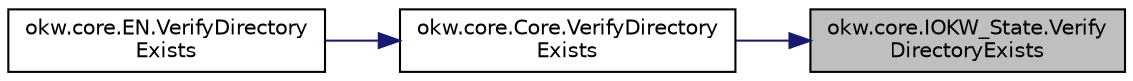 digraph "okw.core.IOKW_State.VerifyDirectoryExists"
{
 // INTERACTIVE_SVG=YES
 // LATEX_PDF_SIZE
  edge [fontname="Helvetica",fontsize="10",labelfontname="Helvetica",labelfontsize="10"];
  node [fontname="Helvetica",fontsize="10",shape=record];
  rankdir="RL";
  Node4043 [label="okw.core.IOKW_State.Verify\lDirectoryExists",height=0.2,width=0.4,color="black", fillcolor="grey75", style="filled", fontcolor="black",tooltip="Prüft, ob das gegebene Verzeichnis existiert."];
  Node4043 -> Node4044 [dir="back",color="midnightblue",fontsize="10",style="solid",fontname="Helvetica"];
  Node4044 [label="okw.core.Core.VerifyDirectory\lExists",height=0.2,width=0.4,color="black", fillcolor="white", style="filled",URL="$classokw_1_1core_1_1_core.html#ab9c07f0acb5bdf36c58bc3c3ae12768d",tooltip="Prüft, ob das gegebene Verzeichnis existiert."];
  Node4044 -> Node4045 [dir="back",color="midnightblue",fontsize="10",style="solid",fontname="Helvetica"];
  Node4045 [label="okw.core.EN.VerifyDirectory\lExists",height=0.2,width=0.4,color="black", fillcolor="white", style="filled",URL="$classokw_1_1core_1_1_e_n.html#a832e18e87deb97fe59452da72e9cd3be",tooltip="Prüft, ob das gegebene Verzeichnis existiert."];
}
